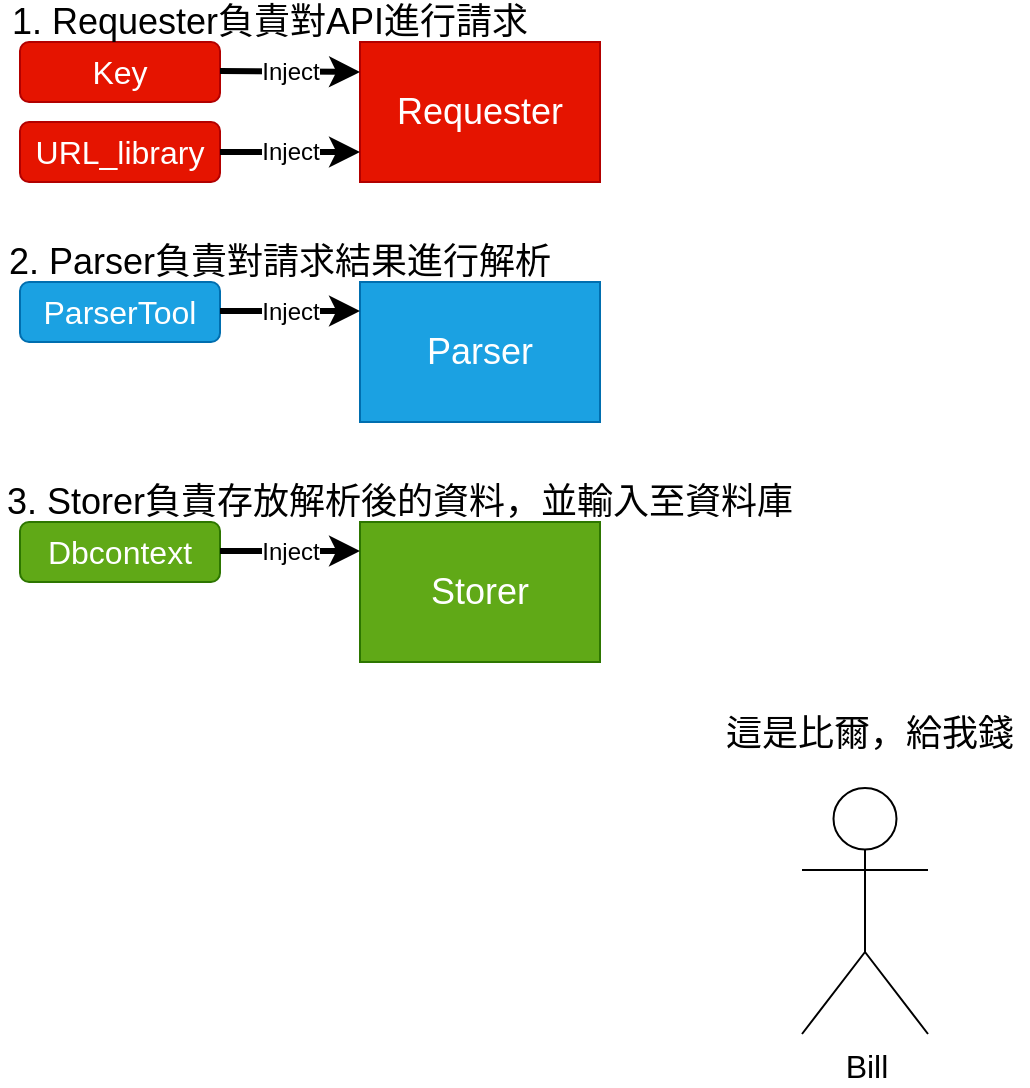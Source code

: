 <mxfile>
    <diagram id="IUnjGvlvuWRiUC_n3cLK" name="Page-1">
        <mxGraphModel dx="634" dy="790" grid="0" gridSize="10" guides="1" tooltips="1" connect="1" arrows="1" fold="1" page="1" pageScale="1" pageWidth="827" pageHeight="1169" math="0" shadow="0">
            <root>
                <mxCell id="0"/>
                <mxCell id="1" parent="0"/>
                <mxCell id="2" value="&lt;font style=&quot;font-size: 18px&quot;&gt;Requester&lt;/font&gt;" style="rounded=0;whiteSpace=wrap;html=1;fillColor=#e51400;strokeColor=#B20000;fontColor=#ffffff;" parent="1" vertex="1">
                    <mxGeometry x="200" y="40" width="120" height="70" as="geometry"/>
                </mxCell>
                <mxCell id="3" value="&lt;font style=&quot;font-size: 18px&quot;&gt;Parser&lt;/font&gt;" style="rounded=0;whiteSpace=wrap;html=1;fillColor=#1ba1e2;strokeColor=#006EAF;fontColor=#ffffff;" parent="1" vertex="1">
                    <mxGeometry x="200" y="160" width="120" height="70" as="geometry"/>
                </mxCell>
                <mxCell id="6" value="&lt;font style=&quot;font-size: 16px&quot;&gt;Key&lt;/font&gt;" style="rounded=1;whiteSpace=wrap;html=1;fillColor=#e51400;strokeColor=#B20000;fontColor=#ffffff;" parent="1" vertex="1">
                    <mxGeometry x="30" y="40" width="100" height="30" as="geometry"/>
                </mxCell>
                <mxCell id="7" value="&lt;font style=&quot;font-size: 16px&quot;&gt;URL_library&lt;/font&gt;" style="rounded=1;whiteSpace=wrap;html=1;fillColor=#e51400;strokeColor=#B20000;fontColor=#ffffff;" parent="1" vertex="1">
                    <mxGeometry x="30" y="80" width="100" height="30" as="geometry"/>
                </mxCell>
                <mxCell id="8" value="&lt;font style=&quot;font-size: 16px&quot;&gt;ParserTool&lt;/font&gt;" style="rounded=1;whiteSpace=wrap;html=1;fillColor=#1ba1e2;strokeColor=#006EAF;fontColor=#ffffff;" parent="1" vertex="1">
                    <mxGeometry x="30" y="160" width="100" height="30" as="geometry"/>
                </mxCell>
                <mxCell id="9" value="&lt;font style=&quot;font-size: 18px&quot;&gt;Storer&lt;/font&gt;" style="rounded=0;whiteSpace=wrap;html=1;fillColor=#60a917;strokeColor=#2D7600;fontColor=#ffffff;" parent="1" vertex="1">
                    <mxGeometry x="200" y="280" width="120" height="70" as="geometry"/>
                </mxCell>
                <mxCell id="10" value="&lt;font style=&quot;font-size: 16px&quot;&gt;Dbcontext&lt;/font&gt;" style="rounded=1;whiteSpace=wrap;html=1;fillColor=#60a917;strokeColor=#2D7600;fontColor=#ffffff;" parent="1" vertex="1">
                    <mxGeometry x="30" y="280" width="100" height="30" as="geometry"/>
                </mxCell>
                <mxCell id="16" value="" style="endArrow=classic;html=1;fontSize=14;strokeWidth=3;" parent="1" edge="1">
                    <mxGeometry relative="1" as="geometry">
                        <mxPoint x="130" y="54.5" as="sourcePoint"/>
                        <mxPoint x="200" y="55" as="targetPoint"/>
                    </mxGeometry>
                </mxCell>
                <mxCell id="17" value="Inject" style="edgeLabel;resizable=0;html=1;align=center;verticalAlign=middle;fontSize=12;" parent="16" connectable="0" vertex="1">
                    <mxGeometry relative="1" as="geometry"/>
                </mxCell>
                <mxCell id="18" value="" style="endArrow=classic;html=1;fontSize=14;strokeWidth=3;exitX=1;exitY=0.5;exitDx=0;exitDy=0;" parent="1" source="7" edge="1">
                    <mxGeometry relative="1" as="geometry">
                        <mxPoint x="140" y="95" as="sourcePoint"/>
                        <mxPoint x="200" y="95" as="targetPoint"/>
                    </mxGeometry>
                </mxCell>
                <mxCell id="19" value="Inject" style="edgeLabel;resizable=0;html=1;align=center;verticalAlign=middle;fontSize=12;" parent="18" connectable="0" vertex="1">
                    <mxGeometry relative="1" as="geometry"/>
                </mxCell>
                <mxCell id="20" value="" style="endArrow=classic;html=1;fontSize=14;strokeWidth=3;exitX=1;exitY=0.5;exitDx=0;exitDy=0;" parent="1" edge="1">
                    <mxGeometry relative="1" as="geometry">
                        <mxPoint x="130" y="174.5" as="sourcePoint"/>
                        <mxPoint x="200" y="174.5" as="targetPoint"/>
                    </mxGeometry>
                </mxCell>
                <mxCell id="21" value="Inject" style="edgeLabel;resizable=0;html=1;align=center;verticalAlign=middle;fontSize=12;" parent="20" connectable="0" vertex="1">
                    <mxGeometry relative="1" as="geometry"/>
                </mxCell>
                <mxCell id="22" value="" style="endArrow=classic;html=1;fontSize=14;strokeWidth=3;exitX=1;exitY=0.5;exitDx=0;exitDy=0;" parent="1" edge="1">
                    <mxGeometry relative="1" as="geometry">
                        <mxPoint x="130" y="294.5" as="sourcePoint"/>
                        <mxPoint x="200" y="294.5" as="targetPoint"/>
                    </mxGeometry>
                </mxCell>
                <mxCell id="23" value="Inject" style="edgeLabel;resizable=0;html=1;align=center;verticalAlign=middle;fontSize=12;" parent="22" connectable="0" vertex="1">
                    <mxGeometry relative="1" as="geometry"/>
                </mxCell>
                <mxCell id="24" value="&lt;font style=&quot;font-size: 18px&quot;&gt;1. Requester負責對API進行請求&lt;/font&gt;" style="text;html=1;strokeColor=none;fillColor=none;align=center;verticalAlign=middle;whiteSpace=wrap;rounded=0;fontSize=12;" parent="1" vertex="1">
                    <mxGeometry x="20" y="20" width="270" height="20" as="geometry"/>
                </mxCell>
                <mxCell id="25" value="&lt;font style=&quot;font-size: 18px&quot;&gt;2. Parser負責對請求結果進行解析&lt;/font&gt;" style="text;html=1;strokeColor=none;fillColor=none;align=center;verticalAlign=middle;whiteSpace=wrap;rounded=0;fontSize=12;" parent="1" vertex="1">
                    <mxGeometry x="20" y="140" width="280" height="20" as="geometry"/>
                </mxCell>
                <mxCell id="26" value="&lt;font style=&quot;font-size: 18px&quot;&gt;3. Storer負責存放解析後的資料，並輸入至資料庫&lt;/font&gt;" style="text;html=1;strokeColor=none;fillColor=none;align=center;verticalAlign=middle;whiteSpace=wrap;rounded=0;fontSize=12;" parent="1" vertex="1">
                    <mxGeometry x="20" y="260" width="400" height="20" as="geometry"/>
                </mxCell>
                <mxCell id="28" value="&lt;font style=&quot;font-size: 16px&quot;&gt;Bill&lt;/font&gt;" style="shape=umlActor;verticalLabelPosition=bottom;verticalAlign=top;html=1;outlineConnect=0;" vertex="1" parent="1">
                    <mxGeometry x="421" y="413" width="63" height="123" as="geometry"/>
                </mxCell>
                <mxCell id="29" value="&lt;span style=&quot;font-size: 18px&quot;&gt;這是比爾，給我錢&lt;/span&gt;" style="text;html=1;strokeColor=none;fillColor=none;align=center;verticalAlign=middle;whiteSpace=wrap;rounded=0;fontSize=12;" vertex="1" parent="1">
                    <mxGeometry x="376" y="376" width="158" height="20" as="geometry"/>
                </mxCell>
            </root>
        </mxGraphModel>
    </diagram>
</mxfile>